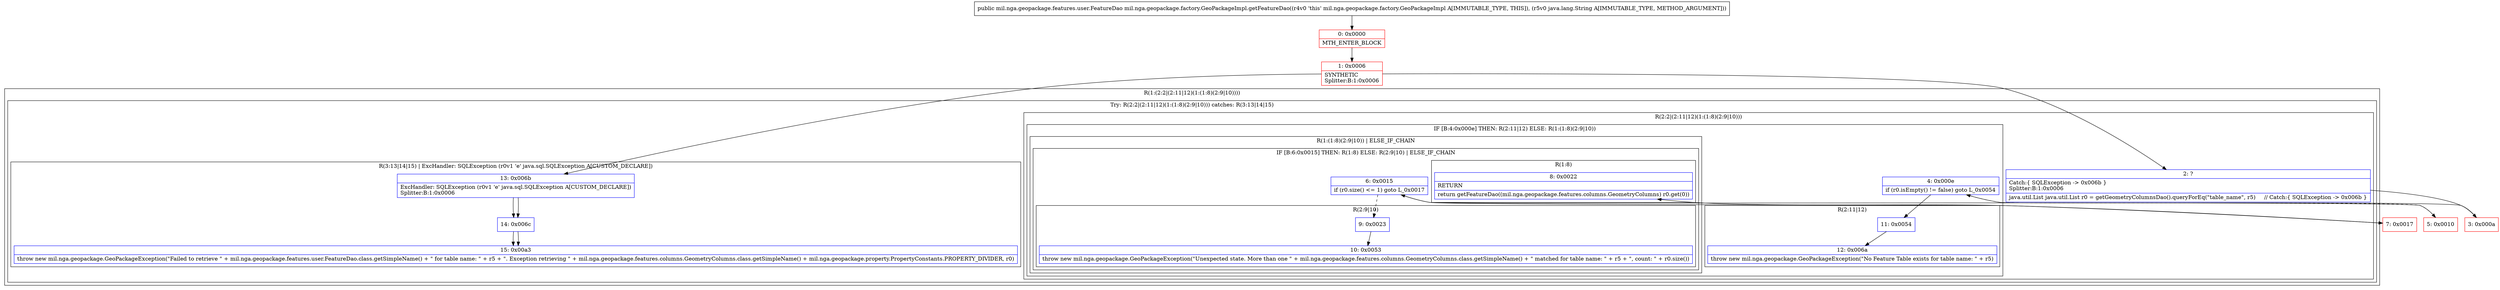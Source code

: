 digraph "CFG formil.nga.geopackage.factory.GeoPackageImpl.getFeatureDao(Ljava\/lang\/String;)Lmil\/nga\/geopackage\/features\/user\/FeatureDao;" {
subgraph cluster_Region_839213636 {
label = "R(1:(2:2|(2:11|12)(1:(1:8)(2:9|10))))";
node [shape=record,color=blue];
subgraph cluster_TryCatchRegion_1527930072 {
label = "Try: R(2:2|(2:11|12)(1:(1:8)(2:9|10))) catches: R(3:13|14|15)";
node [shape=record,color=blue];
subgraph cluster_Region_161016871 {
label = "R(2:2|(2:11|12)(1:(1:8)(2:9|10)))";
node [shape=record,color=blue];
Node_2 [shape=record,label="{2\:\ ?|Catch:\{ SQLException \-\> 0x006b \}\lSplitter:B:1:0x0006\l|java.util.List java.util.List r0 = getGeometryColumnsDao().queryForEq(\"table_name\", r5)     \/\/ Catch:\{ SQLException \-\> 0x006b \}\l}"];
subgraph cluster_IfRegion_1497570416 {
label = "IF [B:4:0x000e] THEN: R(2:11|12) ELSE: R(1:(1:8)(2:9|10))";
node [shape=record,color=blue];
Node_4 [shape=record,label="{4\:\ 0x000e|if (r0.isEmpty() != false) goto L_0x0054\l}"];
subgraph cluster_Region_248487322 {
label = "R(2:11|12)";
node [shape=record,color=blue];
Node_11 [shape=record,label="{11\:\ 0x0054}"];
Node_12 [shape=record,label="{12\:\ 0x006a|throw new mil.nga.geopackage.GeoPackageException(\"No Feature Table exists for table name: \" + r5)\l}"];
}
subgraph cluster_Region_351206144 {
label = "R(1:(1:8)(2:9|10)) | ELSE_IF_CHAIN\l";
node [shape=record,color=blue];
subgraph cluster_IfRegion_525502636 {
label = "IF [B:6:0x0015] THEN: R(1:8) ELSE: R(2:9|10) | ELSE_IF_CHAIN\l";
node [shape=record,color=blue];
Node_6 [shape=record,label="{6\:\ 0x0015|if (r0.size() \<= 1) goto L_0x0017\l}"];
subgraph cluster_Region_1272111084 {
label = "R(1:8)";
node [shape=record,color=blue];
Node_8 [shape=record,label="{8\:\ 0x0022|RETURN\l|return getFeatureDao((mil.nga.geopackage.features.columns.GeometryColumns) r0.get(0))\l}"];
}
subgraph cluster_Region_98954085 {
label = "R(2:9|10)";
node [shape=record,color=blue];
Node_9 [shape=record,label="{9\:\ 0x0023}"];
Node_10 [shape=record,label="{10\:\ 0x0053|throw new mil.nga.geopackage.GeoPackageException(\"Unexpected state. More than one \" + mil.nga.geopackage.features.columns.GeometryColumns.class.getSimpleName() + \" matched for table name: \" + r5 + \", count: \" + r0.size())\l}"];
}
}
}
}
}
subgraph cluster_Region_224439451 {
label = "R(3:13|14|15) | ExcHandler: SQLException (r0v1 'e' java.sql.SQLException A[CUSTOM_DECLARE])\l";
node [shape=record,color=blue];
Node_13 [shape=record,label="{13\:\ 0x006b|ExcHandler: SQLException (r0v1 'e' java.sql.SQLException A[CUSTOM_DECLARE])\lSplitter:B:1:0x0006\l}"];
Node_14 [shape=record,label="{14\:\ 0x006c}"];
Node_15 [shape=record,label="{15\:\ 0x00a3|throw new mil.nga.geopackage.GeoPackageException(\"Failed to retrieve \" + mil.nga.geopackage.features.user.FeatureDao.class.getSimpleName() + \" for table name: \" + r5 + \". Exception retrieving \" + mil.nga.geopackage.features.columns.GeometryColumns.class.getSimpleName() + mil.nga.geopackage.property.PropertyConstants.PROPERTY_DIVIDER, r0)\l}"];
}
}
}
subgraph cluster_Region_224439451 {
label = "R(3:13|14|15) | ExcHandler: SQLException (r0v1 'e' java.sql.SQLException A[CUSTOM_DECLARE])\l";
node [shape=record,color=blue];
Node_13 [shape=record,label="{13\:\ 0x006b|ExcHandler: SQLException (r0v1 'e' java.sql.SQLException A[CUSTOM_DECLARE])\lSplitter:B:1:0x0006\l}"];
Node_14 [shape=record,label="{14\:\ 0x006c}"];
Node_15 [shape=record,label="{15\:\ 0x00a3|throw new mil.nga.geopackage.GeoPackageException(\"Failed to retrieve \" + mil.nga.geopackage.features.user.FeatureDao.class.getSimpleName() + \" for table name: \" + r5 + \". Exception retrieving \" + mil.nga.geopackage.features.columns.GeometryColumns.class.getSimpleName() + mil.nga.geopackage.property.PropertyConstants.PROPERTY_DIVIDER, r0)\l}"];
}
Node_0 [shape=record,color=red,label="{0\:\ 0x0000|MTH_ENTER_BLOCK\l}"];
Node_1 [shape=record,color=red,label="{1\:\ 0x0006|SYNTHETIC\lSplitter:B:1:0x0006\l}"];
Node_3 [shape=record,color=red,label="{3\:\ 0x000a}"];
Node_5 [shape=record,color=red,label="{5\:\ 0x0010}"];
Node_7 [shape=record,color=red,label="{7\:\ 0x0017}"];
MethodNode[shape=record,label="{public mil.nga.geopackage.features.user.FeatureDao mil.nga.geopackage.factory.GeoPackageImpl.getFeatureDao((r4v0 'this' mil.nga.geopackage.factory.GeoPackageImpl A[IMMUTABLE_TYPE, THIS]), (r5v0 java.lang.String A[IMMUTABLE_TYPE, METHOD_ARGUMENT])) }"];
MethodNode -> Node_0;
Node_2 -> Node_3;
Node_4 -> Node_5[style=dashed];
Node_4 -> Node_11;
Node_11 -> Node_12;
Node_6 -> Node_7;
Node_6 -> Node_9[style=dashed];
Node_9 -> Node_10;
Node_13 -> Node_14;
Node_14 -> Node_15;
Node_13 -> Node_14;
Node_14 -> Node_15;
Node_0 -> Node_1;
Node_1 -> Node_2;
Node_1 -> Node_13;
Node_3 -> Node_4;
Node_5 -> Node_6;
Node_7 -> Node_8;
}

